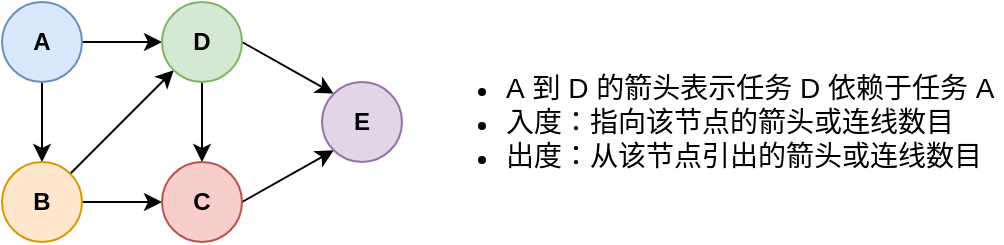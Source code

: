 <mxfile version="25.0.2">
  <diagram name="Page-1" id="nkzdYy1Z-tdnjdlrSIrJ">
    <mxGraphModel dx="1208" dy="702" grid="1" gridSize="10" guides="1" tooltips="1" connect="1" arrows="1" fold="1" page="1" pageScale="1" pageWidth="850" pageHeight="1100" math="0" shadow="0">
      <root>
        <mxCell id="0" />
        <mxCell id="1" parent="0" />
        <mxCell id="6XaGseGxNPZ3xupMx_-k-6" style="edgeStyle=orthogonalEdgeStyle;rounded=0;orthogonalLoop=1;jettySize=auto;html=1;exitX=0.5;exitY=1;exitDx=0;exitDy=0;" edge="1" parent="1" source="6XaGseGxNPZ3xupMx_-k-1" target="6XaGseGxNPZ3xupMx_-k-2">
          <mxGeometry relative="1" as="geometry" />
        </mxCell>
        <mxCell id="6XaGseGxNPZ3xupMx_-k-7" style="edgeStyle=orthogonalEdgeStyle;rounded=0;orthogonalLoop=1;jettySize=auto;html=1;exitX=1;exitY=0.5;exitDx=0;exitDy=0;" edge="1" parent="1" source="6XaGseGxNPZ3xupMx_-k-1" target="6XaGseGxNPZ3xupMx_-k-3">
          <mxGeometry relative="1" as="geometry" />
        </mxCell>
        <mxCell id="6XaGseGxNPZ3xupMx_-k-1" value="&lt;b&gt;A&lt;/b&gt;" style="ellipse;whiteSpace=wrap;html=1;aspect=fixed;fillColor=#dae8fc;strokeColor=#6c8ebf;" vertex="1" parent="1">
          <mxGeometry x="100" y="140" width="40" height="40" as="geometry" />
        </mxCell>
        <mxCell id="6XaGseGxNPZ3xupMx_-k-8" style="rounded=0;orthogonalLoop=1;jettySize=auto;html=1;exitX=1;exitY=0;exitDx=0;exitDy=0;entryX=0;entryY=1;entryDx=0;entryDy=0;" edge="1" parent="1" source="6XaGseGxNPZ3xupMx_-k-2" target="6XaGseGxNPZ3xupMx_-k-3">
          <mxGeometry relative="1" as="geometry" />
        </mxCell>
        <mxCell id="6XaGseGxNPZ3xupMx_-k-9" style="edgeStyle=orthogonalEdgeStyle;rounded=0;orthogonalLoop=1;jettySize=auto;html=1;exitX=1;exitY=0.5;exitDx=0;exitDy=0;entryX=0;entryY=0.5;entryDx=0;entryDy=0;" edge="1" parent="1" source="6XaGseGxNPZ3xupMx_-k-2" target="6XaGseGxNPZ3xupMx_-k-4">
          <mxGeometry relative="1" as="geometry" />
        </mxCell>
        <mxCell id="6XaGseGxNPZ3xupMx_-k-2" value="&lt;b&gt;B&lt;/b&gt;" style="ellipse;whiteSpace=wrap;html=1;aspect=fixed;fillColor=#ffe6cc;strokeColor=#d79b00;" vertex="1" parent="1">
          <mxGeometry x="100" y="220" width="40" height="40" as="geometry" />
        </mxCell>
        <mxCell id="6XaGseGxNPZ3xupMx_-k-10" style="edgeStyle=orthogonalEdgeStyle;rounded=0;orthogonalLoop=1;jettySize=auto;html=1;exitX=0.5;exitY=1;exitDx=0;exitDy=0;" edge="1" parent="1" source="6XaGseGxNPZ3xupMx_-k-3" target="6XaGseGxNPZ3xupMx_-k-4">
          <mxGeometry relative="1" as="geometry" />
        </mxCell>
        <mxCell id="6XaGseGxNPZ3xupMx_-k-13" style="rounded=0;orthogonalLoop=1;jettySize=auto;html=1;exitX=1;exitY=0.5;exitDx=0;exitDy=0;entryX=0;entryY=0;entryDx=0;entryDy=0;" edge="1" parent="1" source="6XaGseGxNPZ3xupMx_-k-3" target="6XaGseGxNPZ3xupMx_-k-5">
          <mxGeometry relative="1" as="geometry" />
        </mxCell>
        <mxCell id="6XaGseGxNPZ3xupMx_-k-3" value="&lt;b&gt;D&lt;/b&gt;" style="ellipse;whiteSpace=wrap;html=1;aspect=fixed;fillColor=#d5e8d4;strokeColor=#82b366;" vertex="1" parent="1">
          <mxGeometry x="180" y="140" width="40" height="40" as="geometry" />
        </mxCell>
        <mxCell id="6XaGseGxNPZ3xupMx_-k-14" style="rounded=0;orthogonalLoop=1;jettySize=auto;html=1;exitX=1;exitY=0.5;exitDx=0;exitDy=0;entryX=0;entryY=1;entryDx=0;entryDy=0;" edge="1" parent="1" source="6XaGseGxNPZ3xupMx_-k-4" target="6XaGseGxNPZ3xupMx_-k-5">
          <mxGeometry relative="1" as="geometry" />
        </mxCell>
        <mxCell id="6XaGseGxNPZ3xupMx_-k-4" value="&lt;b&gt;C&lt;/b&gt;" style="ellipse;whiteSpace=wrap;html=1;aspect=fixed;fillColor=#f8cecc;strokeColor=#b85450;" vertex="1" parent="1">
          <mxGeometry x="180" y="220" width="40" height="40" as="geometry" />
        </mxCell>
        <mxCell id="6XaGseGxNPZ3xupMx_-k-5" value="&lt;b&gt;E&lt;/b&gt;" style="ellipse;whiteSpace=wrap;html=1;aspect=fixed;fillColor=#e1d5e7;strokeColor=#9673a6;" vertex="1" parent="1">
          <mxGeometry x="260" y="180" width="40" height="40" as="geometry" />
        </mxCell>
        <mxCell id="6XaGseGxNPZ3xupMx_-k-15" value="&lt;ul&gt;&lt;li&gt;&lt;font style=&quot;font-size: 14px;&quot;&gt;A&amp;nbsp;到 D&amp;nbsp;的箭头表示任务 D&amp;nbsp;依赖于任务 A&lt;/font&gt;&lt;/li&gt;&lt;li&gt;&lt;font style=&quot;font-size: 14px;&quot;&gt;入度：指向该节点的箭头或连线数目&lt;/font&gt;&lt;/li&gt;&lt;li&gt;&lt;font style=&quot;font-size: 14px;&quot;&gt;出度：从该节点引出的箭头或连线数目&lt;/font&gt;&lt;/li&gt;&lt;/ul&gt;" style="text;html=1;align=left;verticalAlign=middle;whiteSpace=wrap;rounded=0;" vertex="1" parent="1">
          <mxGeometry x="310" y="152.5" width="290" height="95" as="geometry" />
        </mxCell>
      </root>
    </mxGraphModel>
  </diagram>
</mxfile>
